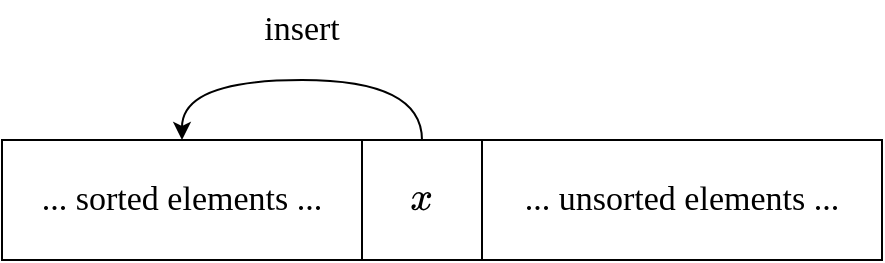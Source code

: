 <mxfile version="20.3.0" type="device" pages="2"><diagram id="dumUNJnIKSjeDzsLoZCp" name="ins sort"><mxGraphModel dx="1159" dy="784" grid="1" gridSize="10" guides="1" tooltips="1" connect="1" arrows="1" fold="1" page="1" pageScale="1" pageWidth="850" pageHeight="1100" math="1" shadow="0"><root><mxCell id="0"/><mxCell id="1" parent="0"/><mxCell id="AUAyIJe7fjxQ9ahwnhtu-1" value="&lt;font face=&quot;Georgia&quot;&gt;... sorted elements ...&lt;/font&gt;" style="rounded=0;whiteSpace=wrap;html=1;fontSize=17;" vertex="1" parent="1"><mxGeometry x="200" y="320" width="180" height="60" as="geometry"/></mxCell><mxCell id="AUAyIJe7fjxQ9ahwnhtu-2" value="... unsorted elements ..." style="rounded=0;whiteSpace=wrap;html=1;fontSize=17;fontFamily=Georgia;" vertex="1" parent="1"><mxGeometry x="440" y="320" width="200" height="60" as="geometry"/></mxCell><mxCell id="AUAyIJe7fjxQ9ahwnhtu-6" style="edgeStyle=orthogonalEdgeStyle;curved=1;rounded=0;orthogonalLoop=1;jettySize=auto;html=1;exitX=0.5;exitY=0;exitDx=0;exitDy=0;entryX=0.5;entryY=0;entryDx=0;entryDy=0;fontFamily=Verdana;fontSize=17;" edge="1" parent="1" source="AUAyIJe7fjxQ9ahwnhtu-3" target="AUAyIJe7fjxQ9ahwnhtu-1"><mxGeometry relative="1" as="geometry"><Array as="points"><mxPoint x="410" y="290"/><mxPoint x="290" y="290"/></Array></mxGeometry></mxCell><mxCell id="AUAyIJe7fjxQ9ahwnhtu-3" value="&lt;svg style=&quot;vertical-align: -0.025ex;&quot; xmlns:xlink=&quot;http://www.w3.org/1999/xlink&quot; viewBox=&quot;0 -442 572 453&quot; role=&quot;img&quot; height=&quot;1.025ex&quot; width=&quot;1.294ex&quot; xmlns=&quot;http://www.w3.org/2000/svg&quot;&gt;&lt;defs&gt;&lt;path d=&quot;M52 289Q59 331 106 386T222 442Q257 442 286 424T329 379Q371 442 430 442Q467 442 494 420T522 361Q522 332 508 314T481 292T458 288Q439 288 427 299T415 328Q415 374 465 391Q454 404 425 404Q412 404 406 402Q368 386 350 336Q290 115 290 78Q290 50 306 38T341 26Q378 26 414 59T463 140Q466 150 469 151T485 153H489Q504 153 504 145Q504 144 502 134Q486 77 440 33T333 -11Q263 -11 227 52Q186 -10 133 -10H127Q78 -10 57 16T35 71Q35 103 54 123T99 143Q142 143 142 101Q142 81 130 66T107 46T94 41L91 40Q91 39 97 36T113 29T132 26Q168 26 194 71Q203 87 217 139T245 247T261 313Q266 340 266 352Q266 380 251 392T217 404Q177 404 142 372T93 290Q91 281 88 280T72 278H58Q52 284 52 289Z&quot; id=&quot;MJX-2-TEX-I-1D465&quot;&gt;&lt;/path&gt;&lt;/defs&gt;&lt;g transform=&quot;scale(1,-1)&quot; stroke-width=&quot;0&quot; fill=&quot;currentColor&quot; stroke=&quot;currentColor&quot;&gt;&lt;g data-mml-node=&quot;math&quot;&gt;&lt;g data-mml-node=&quot;mstyle&quot;&gt;&lt;g data-mml-node=&quot;mi&quot;&gt;&lt;use xlink:href=&quot;#MJX-2-TEX-I-1D465&quot; data-c=&quot;1D465&quot;&gt;&lt;/use&gt;&lt;/g&gt;&lt;/g&gt;&lt;/g&gt;&lt;/g&gt;&lt;/svg&gt;" style="rounded=0;whiteSpace=wrap;html=1;fontSize=17;" vertex="1" parent="1"><mxGeometry x="380" y="320" width="60" height="60" as="geometry"/></mxCell><mxCell id="AUAyIJe7fjxQ9ahwnhtu-8" value="insert" style="text;html=1;strokeColor=none;fillColor=none;align=center;verticalAlign=middle;whiteSpace=wrap;rounded=0;fontFamily=Georgia;fontSize=17;" vertex="1" parent="1"><mxGeometry x="320" y="250" width="60" height="30" as="geometry"/></mxCell></root></mxGraphModel></diagram><diagram id="hA0Xz1D7uEpAKzRPQfy1" name="array shift"><mxGraphModel dx="1159" dy="784" grid="1" gridSize="10" guides="1" tooltips="1" connect="1" arrows="1" fold="1" page="1" pageScale="1" pageWidth="850" pageHeight="1100" math="1" shadow="0"><root><mxCell id="0"/><mxCell id="1" parent="0"/><mxCell id="8QmEIMAAX5I2cewP5K8w-1" value="`A[1]`" style="rounded=0;whiteSpace=wrap;html=1;fontFamily=Times New Roman;fontSize=17;" vertex="1" parent="1"><mxGeometry x="120" y="240" width="60" height="60" as="geometry"/></mxCell><mxCell id="8QmEIMAAX5I2cewP5K8w-2" value="`A[2]`" style="rounded=0;whiteSpace=wrap;html=1;fontFamily=Times New Roman;fontSize=17;" vertex="1" parent="1"><mxGeometry x="180" y="240" width="60" height="60" as="geometry"/></mxCell><mxCell id="8QmEIMAAX5I2cewP5K8w-3" value="`\cdots`" style="rounded=0;whiteSpace=wrap;html=1;fontFamily=Times New Roman;fontSize=17;" vertex="1" parent="1"><mxGeometry x="240" y="240" width="60" height="60" as="geometry"/></mxCell><mxCell id="8QmEIMAAX5I2cewP5K8w-10" style="edgeStyle=orthogonalEdgeStyle;curved=1;rounded=0;orthogonalLoop=1;jettySize=auto;html=1;exitX=0.5;exitY=0;exitDx=0;exitDy=0;entryX=0.5;entryY=0;entryDx=0;entryDy=0;fontFamily=Times New Roman;fontSize=17;" edge="1" parent="1" source="8QmEIMAAX5I2cewP5K8w-4" target="8QmEIMAAX5I2cewP5K8w-5"><mxGeometry relative="1" as="geometry"/></mxCell><mxCell id="8QmEIMAAX5I2cewP5K8w-4" value="`A[i]`" style="rounded=0;whiteSpace=wrap;html=1;fontFamily=Times New Roman;fontSize=17;fillColor=#E6E6E6;" vertex="1" parent="1"><mxGeometry x="300" y="240" width="60" height="60" as="geometry"/></mxCell><mxCell id="8QmEIMAAX5I2cewP5K8w-11" style="edgeStyle=orthogonalEdgeStyle;curved=1;rounded=0;orthogonalLoop=1;jettySize=auto;html=1;exitX=0.5;exitY=0;exitDx=0;exitDy=0;entryX=0.5;entryY=0;entryDx=0;entryDy=0;fontFamily=Times New Roman;fontSize=17;" edge="1" parent="1" source="8QmEIMAAX5I2cewP5K8w-5" target="8QmEIMAAX5I2cewP5K8w-6"><mxGeometry relative="1" as="geometry"/></mxCell><mxCell id="8QmEIMAAX5I2cewP5K8w-5" value="`A[i+1]`" style="rounded=0;whiteSpace=wrap;html=1;fontFamily=Times New Roman;fontSize=17;fillColor=#E6E6E6;" vertex="1" parent="1"><mxGeometry x="360" y="240" width="60" height="60" as="geometry"/></mxCell><mxCell id="8QmEIMAAX5I2cewP5K8w-12" style="edgeStyle=orthogonalEdgeStyle;curved=1;rounded=0;orthogonalLoop=1;jettySize=auto;html=1;exitX=0.5;exitY=0;exitDx=0;exitDy=0;entryX=0.5;entryY=0;entryDx=0;entryDy=0;fontFamily=Times New Roman;fontSize=17;" edge="1" parent="1" source="8QmEIMAAX5I2cewP5K8w-6" target="8QmEIMAAX5I2cewP5K8w-7"><mxGeometry relative="1" as="geometry"/></mxCell><mxCell id="8QmEIMAAX5I2cewP5K8w-6" value="`\cdots`" style="rounded=0;whiteSpace=wrap;html=1;fontFamily=Times New Roman;fontSize=17;fillColor=#E6E6E6;" vertex="1" parent="1"><mxGeometry x="420" y="240" width="60" height="60" as="geometry"/></mxCell><mxCell id="8QmEIMAAX5I2cewP5K8w-9" style="edgeStyle=orthogonalEdgeStyle;curved=1;rounded=0;orthogonalLoop=1;jettySize=auto;html=1;exitX=0.5;exitY=0;exitDx=0;exitDy=0;entryX=0.5;entryY=0;entryDx=0;entryDy=0;fontFamily=Times New Roman;fontSize=17;" edge="1" parent="1" source="8QmEIMAAX5I2cewP5K8w-7" target="8QmEIMAAX5I2cewP5K8w-8"><mxGeometry relative="1" as="geometry"/></mxCell><mxCell id="8QmEIMAAX5I2cewP5K8w-7" value="`A[n]`" style="rounded=0;whiteSpace=wrap;html=1;fontFamily=Times New Roman;fontSize=17;fillColor=#E6E6E6;" vertex="1" parent="1"><mxGeometry x="480" y="240" width="60" height="60" as="geometry"/></mxCell><mxCell id="8QmEIMAAX5I2cewP5K8w-8" value="" style="rounded=0;whiteSpace=wrap;html=1;fontFamily=Times New Roman;fontSize=17;" vertex="1" parent="1"><mxGeometry x="540" y="240" width="60" height="60" as="geometry"/></mxCell><mxCell id="8QmEIMAAX5I2cewP5K8w-15" style="edgeStyle=orthogonalEdgeStyle;curved=1;rounded=0;orthogonalLoop=1;jettySize=auto;html=1;exitX=0.5;exitY=0;exitDx=0;exitDy=0;fontFamily=Times New Roman;fontSize=17;" edge="1" parent="1" source="8QmEIMAAX5I2cewP5K8w-13" target="8QmEIMAAX5I2cewP5K8w-4"><mxGeometry relative="1" as="geometry"/></mxCell><mxCell id="8QmEIMAAX5I2cewP5K8w-13" value="`x`" style="rounded=0;whiteSpace=wrap;html=1;fontFamily=Times New Roman;fontSize=17;fillColor=none;strokeColor=none;" vertex="1" parent="1"><mxGeometry x="310" y="350" width="40" height="30" as="geometry"/></mxCell><mxCell id="8QmEIMAAX5I2cewP5K8w-16" value="insert" style="text;html=1;strokeColor=none;fillColor=none;align=center;verticalAlign=middle;whiteSpace=wrap;rounded=0;fontFamily=Times New Roman;fontSize=17;" vertex="1" parent="1"><mxGeometry x="330" y="320" width="60" height="30" as="geometry"/></mxCell></root></mxGraphModel></diagram></mxfile>
